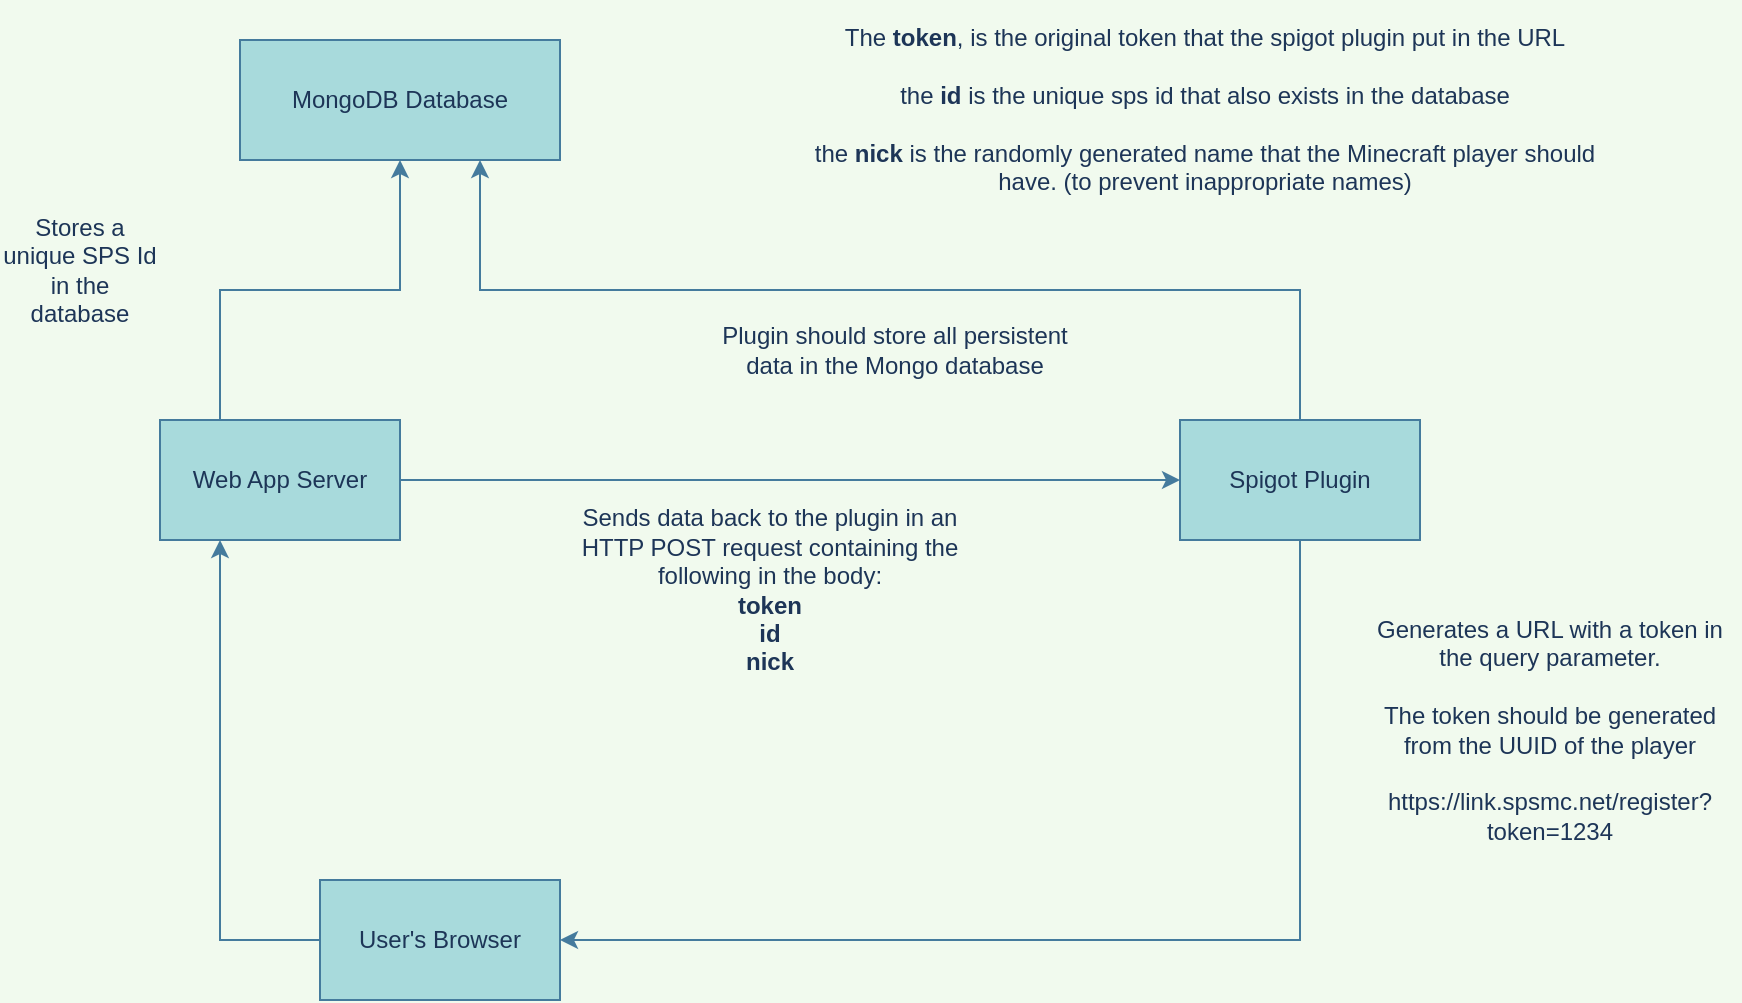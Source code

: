<mxfile version="13.8.8" type="github">
  <diagram id="lN6y3mvRbJBzDXC9ouvS" name="Page-1">
    <mxGraphModel dx="2249" dy="988" grid="1" gridSize="10" guides="1" tooltips="1" connect="1" arrows="1" fold="1" page="0" pageScale="1" pageWidth="1200" pageHeight="1600" background="#F1FAEE" math="0" shadow="0">
      <root>
        <mxCell id="0" />
        <mxCell id="1" parent="0" />
        <mxCell id="OXW7LB-jWR2yWJxoCucP-1" value="MongoDB Database" style="rounded=0;whiteSpace=wrap;html=1;fillColor=#A8DADC;strokeColor=#457B9D;fontColor=#1D3557;" parent="1" vertex="1">
          <mxGeometry x="110" y="350" width="160" height="60" as="geometry" />
        </mxCell>
        <mxCell id="OXW7LB-jWR2yWJxoCucP-9" style="edgeStyle=orthogonalEdgeStyle;rounded=0;orthogonalLoop=1;jettySize=auto;html=1;exitX=0.25;exitY=0;exitDx=0;exitDy=0;entryX=0.5;entryY=1;entryDx=0;entryDy=0;labelBackgroundColor=#F1FAEE;strokeColor=#457B9D;fontColor=#1D3557;" parent="1" source="OXW7LB-jWR2yWJxoCucP-2" target="OXW7LB-jWR2yWJxoCucP-1" edge="1">
          <mxGeometry relative="1" as="geometry" />
        </mxCell>
        <mxCell id="OXW7LB-jWR2yWJxoCucP-10" style="edgeStyle=orthogonalEdgeStyle;rounded=0;orthogonalLoop=1;jettySize=auto;html=1;exitX=1;exitY=0.5;exitDx=0;exitDy=0;entryX=0;entryY=0.5;entryDx=0;entryDy=0;labelBackgroundColor=#F1FAEE;strokeColor=#457B9D;fontColor=#1D3557;" parent="1" source="OXW7LB-jWR2yWJxoCucP-2" target="OXW7LB-jWR2yWJxoCucP-4" edge="1">
          <mxGeometry relative="1" as="geometry" />
        </mxCell>
        <mxCell id="OXW7LB-jWR2yWJxoCucP-2" value="Web App Server" style="rounded=0;whiteSpace=wrap;html=1;fillColor=#A8DADC;strokeColor=#457B9D;fontColor=#1D3557;" parent="1" vertex="1">
          <mxGeometry x="70" y="540" width="120" height="60" as="geometry" />
        </mxCell>
        <mxCell id="OXW7LB-jWR2yWJxoCucP-7" style="edgeStyle=orthogonalEdgeStyle;rounded=0;orthogonalLoop=1;jettySize=auto;html=1;exitX=0;exitY=0.5;exitDx=0;exitDy=0;entryX=0.25;entryY=1;entryDx=0;entryDy=0;labelBackgroundColor=#F1FAEE;strokeColor=#457B9D;fontColor=#1D3557;" parent="1" source="OXW7LB-jWR2yWJxoCucP-3" target="OXW7LB-jWR2yWJxoCucP-2" edge="1">
          <mxGeometry relative="1" as="geometry" />
        </mxCell>
        <mxCell id="OXW7LB-jWR2yWJxoCucP-3" value="User&#39;s Browser" style="rounded=0;whiteSpace=wrap;html=1;fillColor=#A8DADC;strokeColor=#457B9D;fontColor=#1D3557;" parent="1" vertex="1">
          <mxGeometry x="150" y="770" width="120" height="60" as="geometry" />
        </mxCell>
        <mxCell id="OXW7LB-jWR2yWJxoCucP-5" style="edgeStyle=orthogonalEdgeStyle;rounded=0;orthogonalLoop=1;jettySize=auto;html=1;exitX=0.5;exitY=1;exitDx=0;exitDy=0;entryX=1;entryY=0.5;entryDx=0;entryDy=0;labelBackgroundColor=#F1FAEE;strokeColor=#457B9D;fontColor=#1D3557;" parent="1" source="OXW7LB-jWR2yWJxoCucP-4" target="OXW7LB-jWR2yWJxoCucP-3" edge="1">
          <mxGeometry relative="1" as="geometry" />
        </mxCell>
        <mxCell id="OXW7LB-jWR2yWJxoCucP-14" style="edgeStyle=orthogonalEdgeStyle;rounded=0;orthogonalLoop=1;jettySize=auto;html=1;exitX=0.5;exitY=0;exitDx=0;exitDy=0;entryX=0.75;entryY=1;entryDx=0;entryDy=0;labelBackgroundColor=#F1FAEE;strokeColor=#457B9D;fontColor=#1D3557;" parent="1" source="OXW7LB-jWR2yWJxoCucP-4" target="OXW7LB-jWR2yWJxoCucP-1" edge="1">
          <mxGeometry relative="1" as="geometry" />
        </mxCell>
        <mxCell id="OXW7LB-jWR2yWJxoCucP-4" value="Spigot Plugin" style="rounded=0;whiteSpace=wrap;html=1;fillColor=#A8DADC;strokeColor=#457B9D;fontColor=#1D3557;" parent="1" vertex="1">
          <mxGeometry x="580" y="540" width="120" height="60" as="geometry" />
        </mxCell>
        <mxCell id="OXW7LB-jWR2yWJxoCucP-6" value="Generates a URL with a token in the query parameter.&lt;br&gt;&lt;br&gt;The token should be generated from the UUID of the player&lt;br&gt;&lt;br&gt;https://link.spsmc.net/register?token=1234" style="text;html=1;strokeColor=none;fillColor=none;align=center;verticalAlign=middle;whiteSpace=wrap;rounded=0;fontColor=#1D3557;" parent="1" vertex="1">
          <mxGeometry x="670" y="650" width="190" height="90" as="geometry" />
        </mxCell>
        <mxCell id="OXW7LB-jWR2yWJxoCucP-8" value="Stores a unique SPS Id in the database" style="text;html=1;strokeColor=none;fillColor=none;align=center;verticalAlign=middle;whiteSpace=wrap;rounded=0;fontColor=#1D3557;" parent="1" vertex="1">
          <mxGeometry x="-10" y="420" width="80" height="90" as="geometry" />
        </mxCell>
        <mxCell id="OXW7LB-jWR2yWJxoCucP-11" value="Sends data back to the plugin in an HTTP POST request containing the following in the body:&lt;br&gt;&lt;b&gt;token&lt;br&gt;id&lt;br&gt;nick&lt;/b&gt;" style="text;html=1;strokeColor=none;fillColor=none;align=center;verticalAlign=middle;whiteSpace=wrap;rounded=0;fontColor=#1D3557;" parent="1" vertex="1">
          <mxGeometry x="270" y="580" width="210" height="90" as="geometry" />
        </mxCell>
        <mxCell id="OXW7LB-jWR2yWJxoCucP-13" value="The &lt;b&gt;token&lt;/b&gt;, is the original token that the spigot plugin put in the URL&lt;br&gt;&lt;br&gt;the &lt;b&gt;id&lt;/b&gt;&amp;nbsp;is the unique sps id that also exists in the database&lt;br&gt;&lt;br&gt;the &lt;b&gt;nick&lt;/b&gt;&amp;nbsp;is the randomly generated name that the Minecraft player should have. (to prevent inappropriate names)" style="text;html=1;strokeColor=none;fillColor=none;align=center;verticalAlign=middle;whiteSpace=wrap;rounded=0;fontColor=#1D3557;" parent="1" vertex="1">
          <mxGeometry x="390" y="330" width="405" height="110" as="geometry" />
        </mxCell>
        <mxCell id="OXW7LB-jWR2yWJxoCucP-15" value="Plugin should store all persistent data in the Mongo database" style="text;html=1;strokeColor=none;fillColor=none;align=center;verticalAlign=middle;whiteSpace=wrap;rounded=0;fontColor=#1D3557;" parent="1" vertex="1">
          <mxGeometry x="340" y="490" width="195" height="30" as="geometry" />
        </mxCell>
      </root>
    </mxGraphModel>
  </diagram>
</mxfile>
